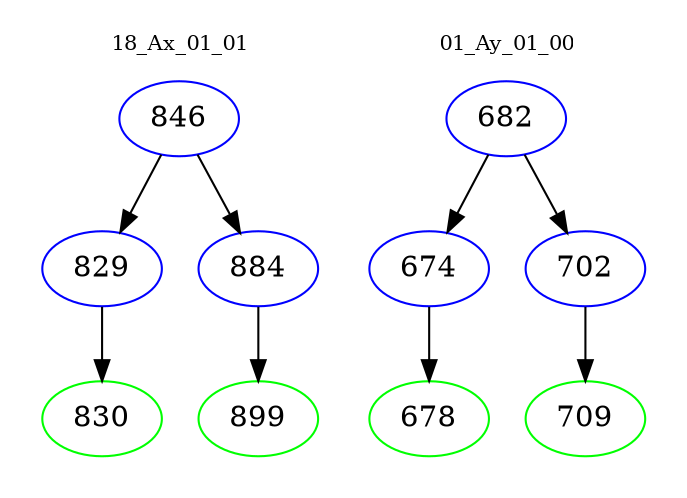 digraph{
subgraph cluster_0 {
color = white
label = "18_Ax_01_01";
fontsize=10;
T0_846 [label="846", color="blue"]
T0_846 -> T0_829 [color="black"]
T0_829 [label="829", color="blue"]
T0_829 -> T0_830 [color="black"]
T0_830 [label="830", color="green"]
T0_846 -> T0_884 [color="black"]
T0_884 [label="884", color="blue"]
T0_884 -> T0_899 [color="black"]
T0_899 [label="899", color="green"]
}
subgraph cluster_1 {
color = white
label = "01_Ay_01_00";
fontsize=10;
T1_682 [label="682", color="blue"]
T1_682 -> T1_674 [color="black"]
T1_674 [label="674", color="blue"]
T1_674 -> T1_678 [color="black"]
T1_678 [label="678", color="green"]
T1_682 -> T1_702 [color="black"]
T1_702 [label="702", color="blue"]
T1_702 -> T1_709 [color="black"]
T1_709 [label="709", color="green"]
}
}
